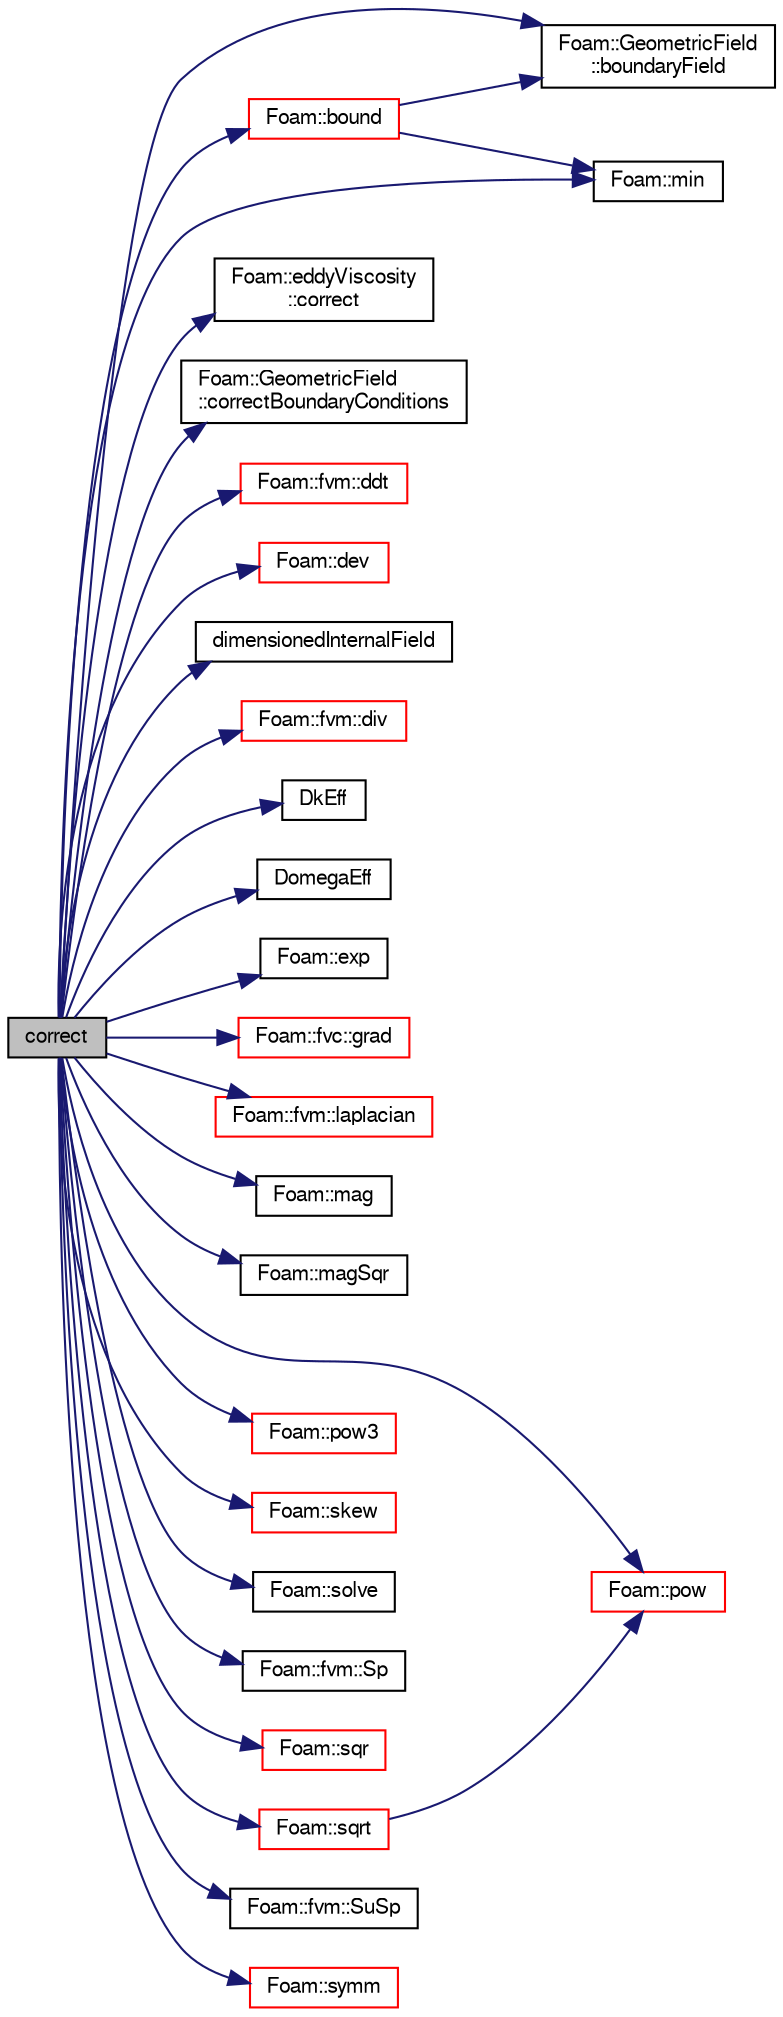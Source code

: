digraph "correct"
{
  bgcolor="transparent";
  edge [fontname="FreeSans",fontsize="10",labelfontname="FreeSans",labelfontsize="10"];
  node [fontname="FreeSans",fontsize="10",shape=record];
  rankdir="LR";
  Node1 [label="correct",height=0.2,width=0.4,color="black", fillcolor="grey75", style="filled" fontcolor="black"];
  Node1 -> Node2 [color="midnightblue",fontsize="10",style="solid",fontname="FreeSans"];
  Node2 [label="Foam::bound",height=0.2,width=0.4,color="red",URL="$a10237.html#a334b2a2d0ce7997d360f7a018174a077",tooltip="Bound the given scalar field if it has gone unbounded. "];
  Node2 -> Node3 [color="midnightblue",fontsize="10",style="solid",fontname="FreeSans"];
  Node3 [label="Foam::GeometricField\l::boundaryField",height=0.2,width=0.4,color="black",URL="$a00896.html#a3c6c1a789b48ea0c5e8bff64f9c14f2d",tooltip="Return reference to GeometricBoundaryField. "];
  Node2 -> Node4 [color="midnightblue",fontsize="10",style="solid",fontname="FreeSans"];
  Node4 [label="Foam::min",height=0.2,width=0.4,color="black",URL="$a10237.html#a253e112ad2d56d96230ff39ea7f442dc"];
  Node1 -> Node3 [color="midnightblue",fontsize="10",style="solid",fontname="FreeSans"];
  Node1 -> Node5 [color="midnightblue",fontsize="10",style="solid",fontname="FreeSans"];
  Node5 [label="Foam::eddyViscosity\l::correct",height=0.2,width=0.4,color="black",URL="$a00589.html#aa4d8a8ca44f2b13f84ba64733f6e0252",tooltip="Solve the turbulence equations and correct the turbulence viscosity. "];
  Node1 -> Node6 [color="midnightblue",fontsize="10",style="solid",fontname="FreeSans"];
  Node6 [label="Foam::GeometricField\l::correctBoundaryConditions",height=0.2,width=0.4,color="black",URL="$a00896.html#acaf6878ef900e593c4b20812f1b567d6",tooltip="Correct boundary field. "];
  Node1 -> Node7 [color="midnightblue",fontsize="10",style="solid",fontname="FreeSans"];
  Node7 [label="Foam::fvm::ddt",height=0.2,width=0.4,color="red",URL="$a10272.html#a2d88eca98ab69b84af7ddb96e35f5a44"];
  Node1 -> Node8 [color="midnightblue",fontsize="10",style="solid",fontname="FreeSans"];
  Node8 [label="Foam::dev",height=0.2,width=0.4,color="red",URL="$a10237.html#a042ede1d98e91923a7cc5e14e9f86854"];
  Node1 -> Node9 [color="midnightblue",fontsize="10",style="solid",fontname="FreeSans"];
  Node9 [label="dimensionedInternalField",height=0.2,width=0.4,color="black",URL="$a03034.html#a942cd19121a46cdc649099eb27c74b18"];
  Node1 -> Node10 [color="midnightblue",fontsize="10",style="solid",fontname="FreeSans"];
  Node10 [label="Foam::fvm::div",height=0.2,width=0.4,color="red",URL="$a10272.html#a058dd4757c11ae656c8d576632b33d25"];
  Node1 -> Node11 [color="midnightblue",fontsize="10",style="solid",fontname="FreeSans"];
  Node11 [label="DkEff",height=0.2,width=0.4,color="black",URL="$a01203.html#a0e9e1ec22cd7e850a35d6c213b4dcaa0",tooltip="Return the effective diffusivity for k. "];
  Node1 -> Node12 [color="midnightblue",fontsize="10",style="solid",fontname="FreeSans"];
  Node12 [label="DomegaEff",height=0.2,width=0.4,color="black",URL="$a01203.html#a390fcb559cc272a7fc2b00ecd21697c3",tooltip="Return the effective diffusivity for omega. "];
  Node1 -> Node13 [color="midnightblue",fontsize="10",style="solid",fontname="FreeSans"];
  Node13 [label="Foam::exp",height=0.2,width=0.4,color="black",URL="$a10237.html#a12bca6c677fcf0977532179c3cb9bb89"];
  Node1 -> Node14 [color="midnightblue",fontsize="10",style="solid",fontname="FreeSans"];
  Node14 [label="Foam::fvc::grad",height=0.2,width=0.4,color="red",URL="$a10271.html#a7c00ec90ecc15ed3005255e42c52827a"];
  Node1 -> Node15 [color="midnightblue",fontsize="10",style="solid",fontname="FreeSans"];
  Node15 [label="Foam::fvm::laplacian",height=0.2,width=0.4,color="red",URL="$a10272.html#a05679b154654e47e9f1e2fbd2bc0bae0"];
  Node1 -> Node16 [color="midnightblue",fontsize="10",style="solid",fontname="FreeSans"];
  Node16 [label="Foam::mag",height=0.2,width=0.4,color="black",URL="$a10237.html#a929da2a3fdcf3dacbbe0487d3a330dae"];
  Node1 -> Node17 [color="midnightblue",fontsize="10",style="solid",fontname="FreeSans"];
  Node17 [label="Foam::magSqr",height=0.2,width=0.4,color="black",URL="$a10237.html#ae6fff2c6981e6d9618aa5038e69def6e"];
  Node1 -> Node4 [color="midnightblue",fontsize="10",style="solid",fontname="FreeSans"];
  Node1 -> Node18 [color="midnightblue",fontsize="10",style="solid",fontname="FreeSans"];
  Node18 [label="Foam::pow",height=0.2,width=0.4,color="red",URL="$a10237.html#a7500c8e9d27a442adc75e287de074c7c"];
  Node1 -> Node19 [color="midnightblue",fontsize="10",style="solid",fontname="FreeSans"];
  Node19 [label="Foam::pow3",height=0.2,width=0.4,color="red",URL="$a10237.html#a2e8f5d970ee4fb466536c3c46bae91fe"];
  Node1 -> Node20 [color="midnightblue",fontsize="10",style="solid",fontname="FreeSans"];
  Node20 [label="Foam::skew",height=0.2,width=0.4,color="red",URL="$a10237.html#aec5060dc82b7727c5935153aa048b2c1"];
  Node1 -> Node21 [color="midnightblue",fontsize="10",style="solid",fontname="FreeSans"];
  Node21 [label="Foam::solve",height=0.2,width=0.4,color="black",URL="$a10237.html#a745114a2fef57ff2df3946017d4dec34",tooltip="Solve returning the solution statistics given convergence tolerance. "];
  Node1 -> Node22 [color="midnightblue",fontsize="10",style="solid",fontname="FreeSans"];
  Node22 [label="Foam::fvm::Sp",height=0.2,width=0.4,color="black",URL="$a10272.html#a67e0938495ebeac7ad57361957720554"];
  Node1 -> Node23 [color="midnightblue",fontsize="10",style="solid",fontname="FreeSans"];
  Node23 [label="Foam::sqr",height=0.2,width=0.4,color="red",URL="$a10237.html#a277dc11c581d53826ab5090b08f3b17b"];
  Node1 -> Node24 [color="midnightblue",fontsize="10",style="solid",fontname="FreeSans"];
  Node24 [label="Foam::sqrt",height=0.2,width=0.4,color="red",URL="$a10237.html#a8616bd62eebf2342a80222fecb1bda71"];
  Node24 -> Node18 [color="midnightblue",fontsize="10",style="solid",fontname="FreeSans"];
  Node1 -> Node25 [color="midnightblue",fontsize="10",style="solid",fontname="FreeSans"];
  Node25 [label="Foam::fvm::SuSp",height=0.2,width=0.4,color="black",URL="$a10272.html#afbc5644dc62f3adaff3848482484e0a6"];
  Node1 -> Node26 [color="midnightblue",fontsize="10",style="solid",fontname="FreeSans"];
  Node26 [label="Foam::symm",height=0.2,width=0.4,color="red",URL="$a10237.html#a112755faabb5ff081d7a25a936a1d3c4"];
}
